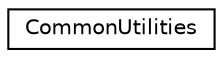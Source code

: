 digraph "Graphical Class Hierarchy"
{
  edge [fontname="Helvetica",fontsize="10",labelfontname="Helvetica",labelfontsize="10"];
  node [fontname="Helvetica",fontsize="10",shape=record];
  rankdir="LR";
  Node1 [label="CommonUtilities",height=0.2,width=0.4,color="black", fillcolor="white", style="filled",URL="$classcom_1_1example_1_1android_1_1apis_1_1_common_utilities.html"];
}
